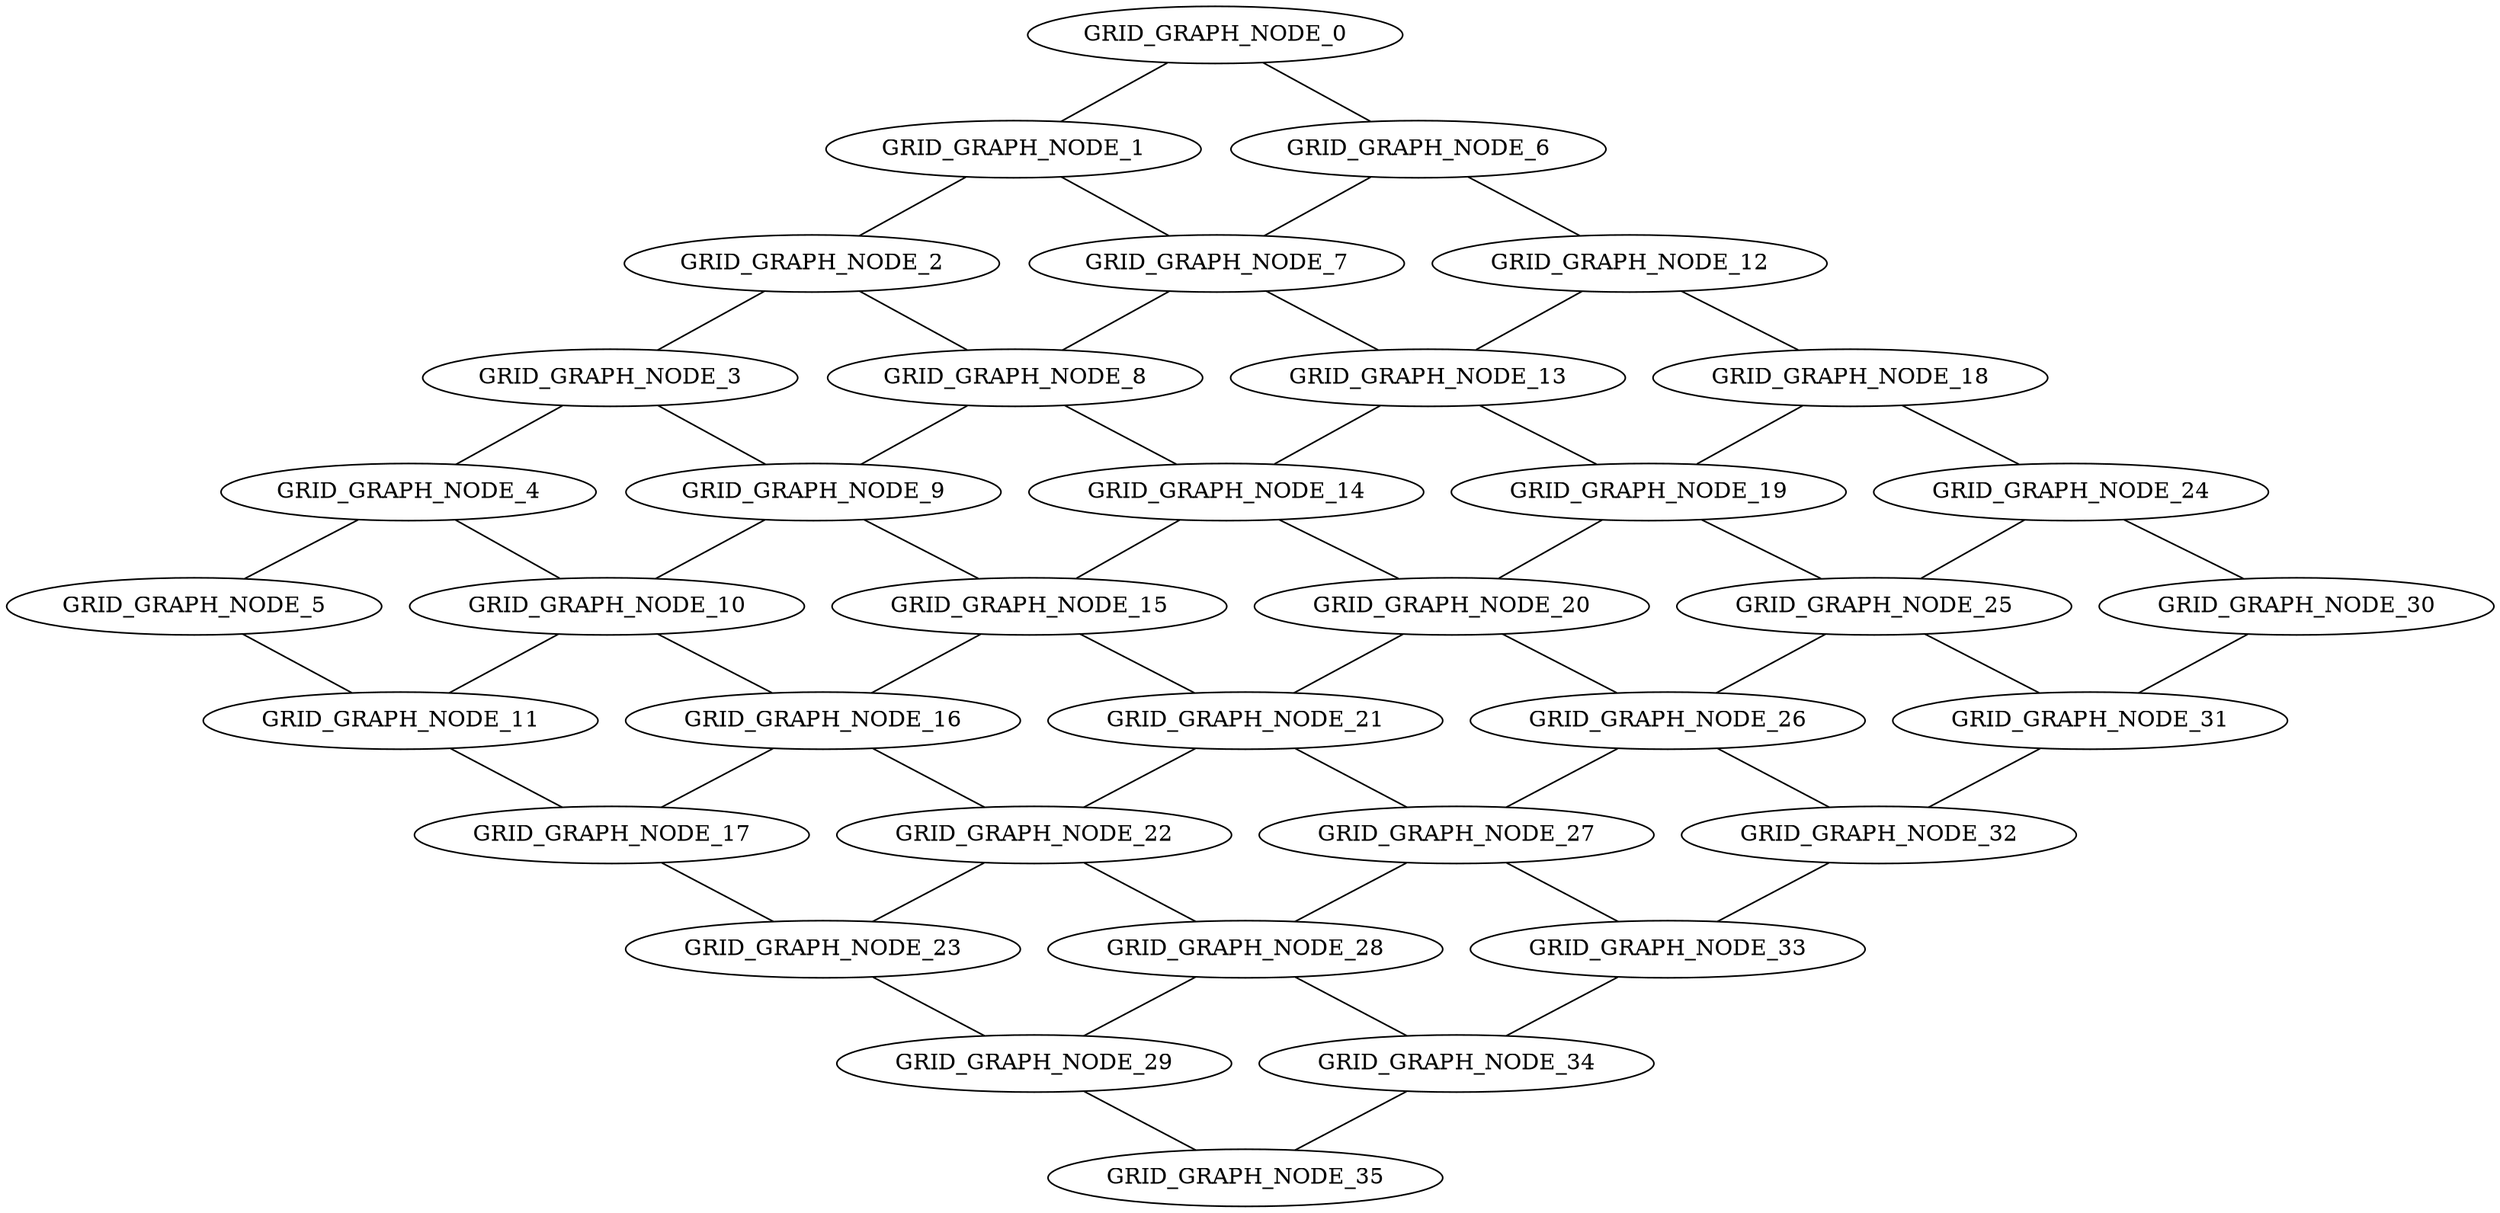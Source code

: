 graph GRID_GRAPH{
GRID_GRAPH_NODE_0 -- GRID_GRAPH_NODE_1;
GRID_GRAPH_NODE_0 -- GRID_GRAPH_NODE_6;
GRID_GRAPH_NODE_1 -- GRID_GRAPH_NODE_2;
GRID_GRAPH_NODE_1 -- GRID_GRAPH_NODE_7;
GRID_GRAPH_NODE_2 -- GRID_GRAPH_NODE_3;
GRID_GRAPH_NODE_2 -- GRID_GRAPH_NODE_8;
GRID_GRAPH_NODE_3 -- GRID_GRAPH_NODE_4;
GRID_GRAPH_NODE_3 -- GRID_GRAPH_NODE_9;
GRID_GRAPH_NODE_4 -- GRID_GRAPH_NODE_5;
GRID_GRAPH_NODE_4 -- GRID_GRAPH_NODE_10;
GRID_GRAPH_NODE_5 -- GRID_GRAPH_NODE_11;
GRID_GRAPH_NODE_6 -- GRID_GRAPH_NODE_7;
GRID_GRAPH_NODE_6 -- GRID_GRAPH_NODE_12;
GRID_GRAPH_NODE_7 -- GRID_GRAPH_NODE_8;
GRID_GRAPH_NODE_7 -- GRID_GRAPH_NODE_13;
GRID_GRAPH_NODE_8 -- GRID_GRAPH_NODE_9;
GRID_GRAPH_NODE_8 -- GRID_GRAPH_NODE_14;
GRID_GRAPH_NODE_9 -- GRID_GRAPH_NODE_10;
GRID_GRAPH_NODE_9 -- GRID_GRAPH_NODE_15;
GRID_GRAPH_NODE_10 -- GRID_GRAPH_NODE_11;
GRID_GRAPH_NODE_10 -- GRID_GRAPH_NODE_16;
GRID_GRAPH_NODE_11 -- GRID_GRAPH_NODE_17;
GRID_GRAPH_NODE_12 -- GRID_GRAPH_NODE_13;
GRID_GRAPH_NODE_12 -- GRID_GRAPH_NODE_18;
GRID_GRAPH_NODE_13 -- GRID_GRAPH_NODE_14;
GRID_GRAPH_NODE_13 -- GRID_GRAPH_NODE_19;
GRID_GRAPH_NODE_14 -- GRID_GRAPH_NODE_15;
GRID_GRAPH_NODE_14 -- GRID_GRAPH_NODE_20;
GRID_GRAPH_NODE_15 -- GRID_GRAPH_NODE_16;
GRID_GRAPH_NODE_15 -- GRID_GRAPH_NODE_21;
GRID_GRAPH_NODE_16 -- GRID_GRAPH_NODE_17;
GRID_GRAPH_NODE_16 -- GRID_GRAPH_NODE_22;
GRID_GRAPH_NODE_17 -- GRID_GRAPH_NODE_23;
GRID_GRAPH_NODE_18 -- GRID_GRAPH_NODE_19;
GRID_GRAPH_NODE_18 -- GRID_GRAPH_NODE_24;
GRID_GRAPH_NODE_19 -- GRID_GRAPH_NODE_20;
GRID_GRAPH_NODE_19 -- GRID_GRAPH_NODE_25;
GRID_GRAPH_NODE_20 -- GRID_GRAPH_NODE_21;
GRID_GRAPH_NODE_20 -- GRID_GRAPH_NODE_26;
GRID_GRAPH_NODE_21 -- GRID_GRAPH_NODE_22;
GRID_GRAPH_NODE_21 -- GRID_GRAPH_NODE_27;
GRID_GRAPH_NODE_22 -- GRID_GRAPH_NODE_23;
GRID_GRAPH_NODE_22 -- GRID_GRAPH_NODE_28;
GRID_GRAPH_NODE_23 -- GRID_GRAPH_NODE_29;
GRID_GRAPH_NODE_24 -- GRID_GRAPH_NODE_25;
GRID_GRAPH_NODE_24 -- GRID_GRAPH_NODE_30;
GRID_GRAPH_NODE_25 -- GRID_GRAPH_NODE_26;
GRID_GRAPH_NODE_25 -- GRID_GRAPH_NODE_31;
GRID_GRAPH_NODE_26 -- GRID_GRAPH_NODE_27;
GRID_GRAPH_NODE_26 -- GRID_GRAPH_NODE_32;
GRID_GRAPH_NODE_27 -- GRID_GRAPH_NODE_28;
GRID_GRAPH_NODE_27 -- GRID_GRAPH_NODE_33;
GRID_GRAPH_NODE_28 -- GRID_GRAPH_NODE_29;
GRID_GRAPH_NODE_28 -- GRID_GRAPH_NODE_34;
GRID_GRAPH_NODE_29 -- GRID_GRAPH_NODE_35;
GRID_GRAPH_NODE_30 -- GRID_GRAPH_NODE_31;
GRID_GRAPH_NODE_31 -- GRID_GRAPH_NODE_32;
GRID_GRAPH_NODE_32 -- GRID_GRAPH_NODE_33;
GRID_GRAPH_NODE_33 -- GRID_GRAPH_NODE_34;
GRID_GRAPH_NODE_34 -- GRID_GRAPH_NODE_35;
}
